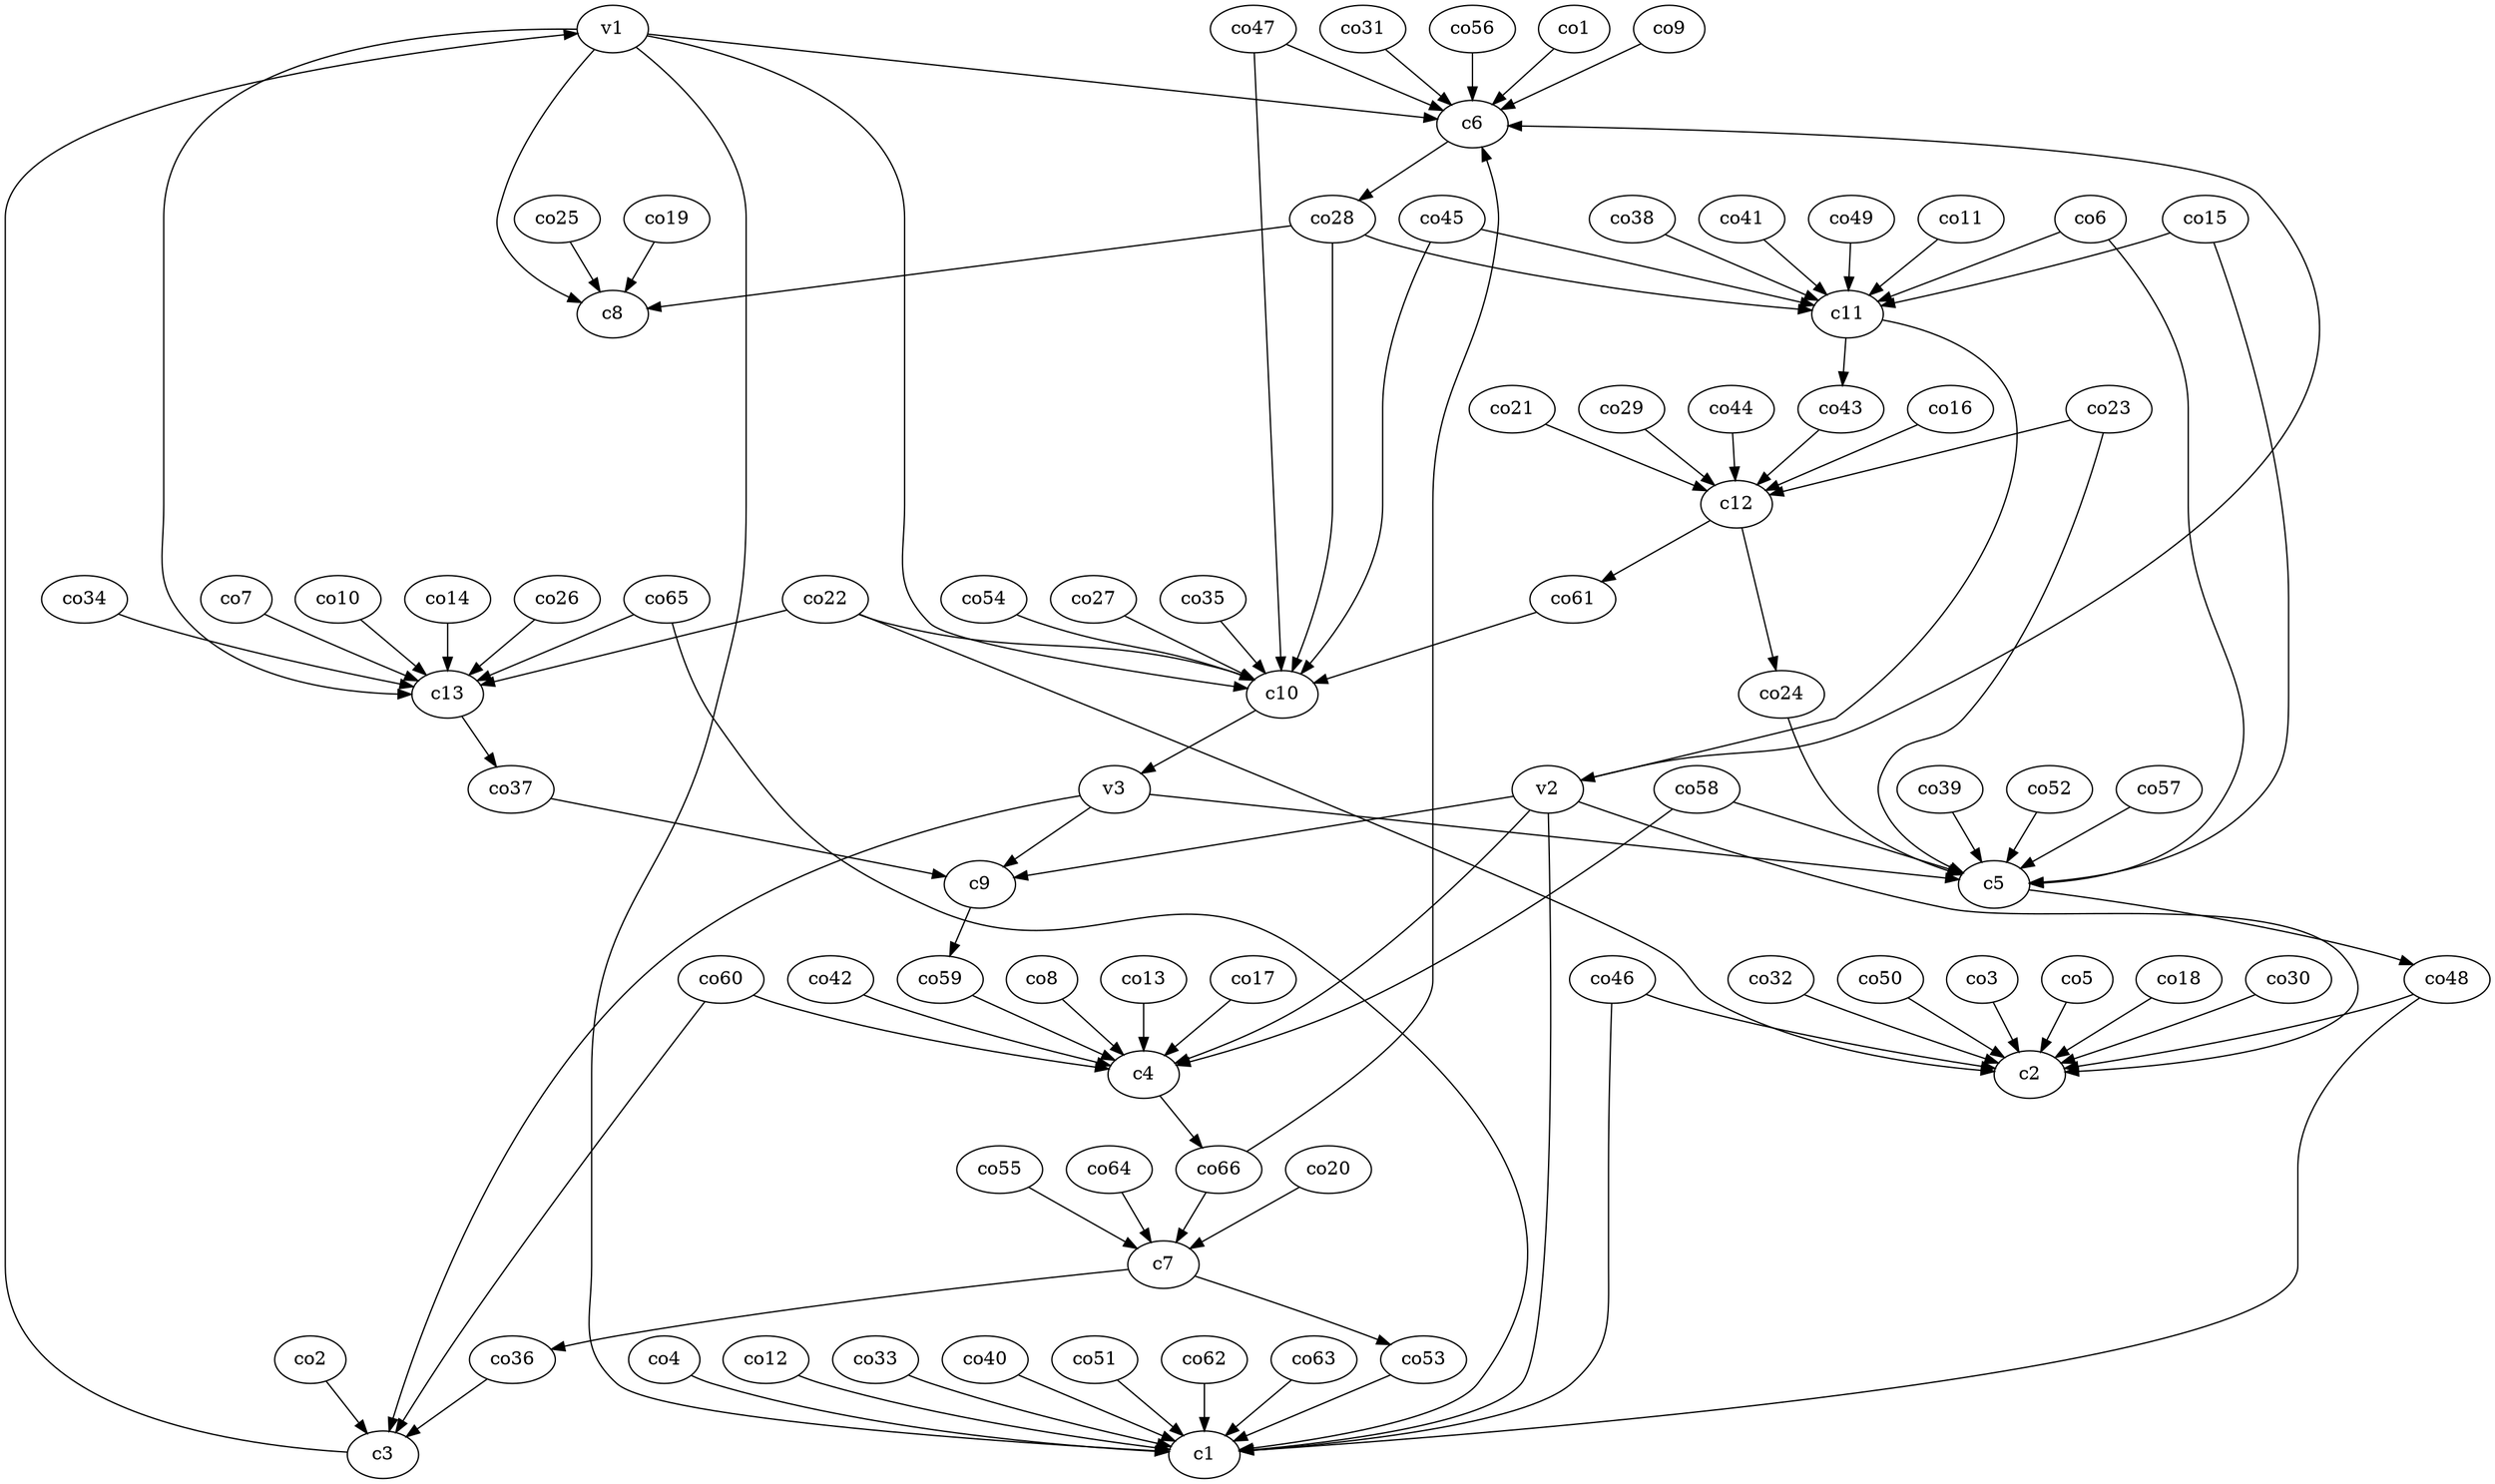 strict digraph  {
c1;
c2;
c3;
c4;
c5;
c6;
c7;
c8;
c9;
c10;
c11;
c12;
c13;
v1;
v2;
v3;
co1;
co2;
co3;
co4;
co5;
co6;
co7;
co8;
co9;
co10;
co11;
co12;
co13;
co14;
co15;
co16;
co17;
co18;
co19;
co20;
co21;
co22;
co23;
co24;
co25;
co26;
co27;
co28;
co29;
co30;
co31;
co32;
co33;
co34;
co35;
co36;
co37;
co38;
co39;
co40;
co41;
co42;
co43;
co44;
co45;
co46;
co47;
co48;
co49;
co50;
co51;
co52;
co53;
co54;
co55;
co56;
co57;
co58;
co59;
co60;
co61;
co62;
co63;
co64;
co65;
co66;
c3 -> v1  [weight=1];
c4 -> co66  [weight=1];
c5 -> co48  [weight=1];
c6 -> co28  [weight=1];
c7 -> co36  [weight=1];
c7 -> co53  [weight=1];
c9 -> co59  [weight=1];
c10 -> v3  [weight=1];
c11 -> v2  [weight=1];
c11 -> co43  [weight=1];
c12 -> co61  [weight=1];
c12 -> co24  [weight=1];
c13 -> co37  [weight=1];
v1 -> c10  [weight=1];
v1 -> c13  [weight=1];
v1 -> c6  [weight=1];
v1 -> c8  [weight=1];
v1 -> c1  [weight=1];
v2 -> c9  [weight=1];
v2 -> c2  [weight=1];
v2 -> c4  [weight=1];
v2 -> c6  [weight=1];
v2 -> c1  [weight=1];
v3 -> c3  [weight=1];
v3 -> c5  [weight=1];
v3 -> c9  [weight=1];
co1 -> c6  [weight=1];
co2 -> c3  [weight=1];
co3 -> c2  [weight=1];
co4 -> c1  [weight=1];
co5 -> c2  [weight=1];
co6 -> c11  [weight=1];
co6 -> c5  [weight=1];
co7 -> c13  [weight=1];
co8 -> c4  [weight=1];
co9 -> c6  [weight=1];
co10 -> c13  [weight=1];
co11 -> c11  [weight=1];
co12 -> c1  [weight=1];
co13 -> c4  [weight=1];
co14 -> c13  [weight=1];
co15 -> c11  [weight=1];
co15 -> c5  [weight=1];
co16 -> c12  [weight=1];
co17 -> c4  [weight=1];
co18 -> c2  [weight=1];
co19 -> c8  [weight=1];
co20 -> c7  [weight=1];
co21 -> c12  [weight=1];
co22 -> c13  [weight=1];
co22 -> c10  [weight=1];
co22 -> c2  [weight=1];
co23 -> c5  [weight=1];
co23 -> c12  [weight=1];
co24 -> c5  [weight=1];
co25 -> c8  [weight=1];
co26 -> c13  [weight=1];
co27 -> c10  [weight=1];
co28 -> c11  [weight=1];
co28 -> c10  [weight=1];
co28 -> c8  [weight=1];
co29 -> c12  [weight=1];
co30 -> c2  [weight=1];
co31 -> c6  [weight=1];
co32 -> c2  [weight=1];
co33 -> c1  [weight=1];
co34 -> c13  [weight=1];
co35 -> c10  [weight=1];
co36 -> c3  [weight=1];
co37 -> c9  [weight=1];
co38 -> c11  [weight=1];
co39 -> c5  [weight=1];
co40 -> c1  [weight=1];
co41 -> c11  [weight=1];
co42 -> c4  [weight=1];
co43 -> c12  [weight=1];
co44 -> c12  [weight=1];
co45 -> c11  [weight=1];
co45 -> c10  [weight=1];
co46 -> c1  [weight=1];
co46 -> c2  [weight=1];
co47 -> c10  [weight=1];
co47 -> c6  [weight=1];
co48 -> c2  [weight=1];
co48 -> c1  [weight=1];
co49 -> c11  [weight=1];
co50 -> c2  [weight=1];
co51 -> c1  [weight=1];
co52 -> c5  [weight=1];
co53 -> c1  [weight=1];
co54 -> c10  [weight=1];
co55 -> c7  [weight=1];
co56 -> c6  [weight=1];
co57 -> c5  [weight=1];
co58 -> c5  [weight=1];
co58 -> c4  [weight=1];
co59 -> c4  [weight=1];
co60 -> c4  [weight=1];
co60 -> c3  [weight=1];
co61 -> c10  [weight=1];
co62 -> c1  [weight=1];
co63 -> c1  [weight=1];
co64 -> c7  [weight=1];
co65 -> c13  [weight=1];
co65 -> c1  [weight=1];
co66 -> c7  [weight=1];
co66 -> c6  [weight=1];
}
